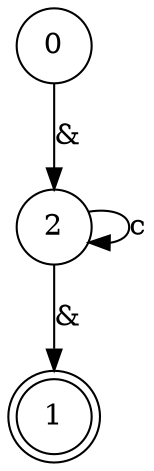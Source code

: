 digraph {
	0 [shape=circle]
	1 [shape=doublecircle]
	2 [shape=circle]
	2 -> 2 [label=c]
	0 -> 2 [label="&"]
	2 -> 1 [label="&"]
}
